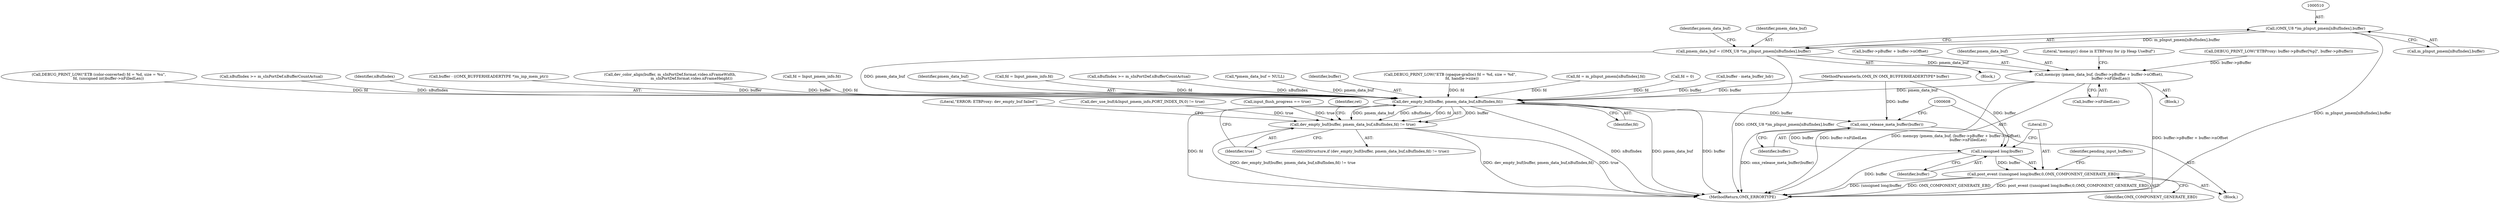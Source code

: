 digraph "0_Android_4ed06d14080d8667d5be14eed200e378cba78345_0@array" {
"1000509" [label="(Call,(OMX_U8 *)m_pInput_pmem[nBufIndex].buffer)"];
"1000507" [label="(Call,pmem_data_buf = (OMX_U8 *)m_pInput_pmem[nBufIndex].buffer)"];
"1000519" [label="(Call,memcpy (pmem_data_buf, (buffer->pBuffer + buffer->nOffset),\n                    buffer->nFilledLen))"];
"1000595" [label="(Call,dev_empty_buf(buffer, pmem_data_buf,nBufIndex,fd))"];
"1000594" [label="(Call,dev_empty_buf(buffer, pmem_data_buf,nBufIndex,fd) != true)"];
"1000604" [label="(Call,omx_release_meta_buffer(buffer))"];
"1000607" [label="(Call,(unsigned long)buffer)"];
"1000606" [label="(Call,post_event ((unsigned long)buffer,0,OMX_COMPONENT_GENERATE_EBD))"];
"1000509" [label="(Call,(OMX_U8 *)m_pInput_pmem[nBufIndex].buffer)"];
"1000503" [label="(Block,)"];
"1000597" [label="(Identifier,pmem_data_buf)"];
"1000345" [label="(Call,fd = Input_pmem_info.fd)"];
"1000267" [label="(Call,nBufIndex >= m_sInPortDef.nBufferCountActual)"];
"1000595" [label="(Call,dev_empty_buf(buffer, pmem_data_buf,nBufIndex,fd))"];
"1000281" [label="(Call,input_flush_progress == true)"];
"1000593" [label="(ControlStructure,if (dev_empty_buf(buffer, pmem_data_buf,nBufIndex,fd) != true))"];
"1000622" [label="(Identifier,ret)"];
"1000603" [label="(Literal,\"ERROR: ETBProxy: dev_empty_buf failed\")"];
"1000610" [label="(Literal,0)"];
"1000517" [label="(Identifier,pmem_data_buf)"];
"1000600" [label="(Identifier,true)"];
"1000604" [label="(Call,omx_release_meta_buffer(buffer))"];
"1000518" [label="(Block,)"];
"1000109" [label="(Call,*pmem_data_buf = NULL)"];
"1000520" [label="(Identifier,pmem_data_buf)"];
"1000596" [label="(Identifier,buffer)"];
"1000479" [label="(Call,DEBUG_PRINT_LOW(\"ETB (opaque-gralloc) fd = %d, size = %d\",\n                    fd, handle->size))"];
"1000609" [label="(Identifier,buffer)"];
"1000299" [label="(Call,fd = m_pInput_pmem[nBufIndex].fd)"];
"1000611" [label="(Identifier,OMX_COMPONENT_GENERATE_EBD)"];
"1000511" [label="(Call,m_pInput_pmem[nBufIndex].buffer)"];
"1000129" [label="(Call,fd = 0)"];
"1000508" [label="(Identifier,pmem_data_buf)"];
"1000159" [label="(Call,buffer - meta_buffer_hdr)"];
"1000544" [label="(Call,DEBUG_PRINT_LOW(\"ETB (color-converted) fd = %d, size = %u\",\n                fd, (unsigned int)buffer->nFilledLen))"];
"1000532" [label="(Literal,\"memcpy() done in ETBProxy for i/p Heap UseBuf\")"];
"1000103" [label="(MethodParameterIn,OMX_IN OMX_BUFFERHEADERTYPE* buffer)"];
"1000613" [label="(Identifier,pending_input_buffers)"];
"1000163" [label="(Call,nBufIndex >= m_sInPortDef.nBufferCountActual)"];
"1000623" [label="(MethodReturn,OMX_ERRORTYPE)"];
"1000507" [label="(Call,pmem_data_buf = (OMX_U8 *)m_pInput_pmem[nBufIndex].buffer)"];
"1000528" [label="(Call,buffer->nFilledLen)"];
"1000434" [label="(Call,dev_use_buf(&Input_pmem_info,PORT_INDEX_IN,0) != true)"];
"1000132" [label="(Call,DEBUG_PRINT_LOW(\"ETBProxy: buffer->pBuffer[%p]\", buffer->pBuffer))"];
"1000598" [label="(Identifier,nBufIndex)"];
"1000261" [label="(Call,buffer - ((OMX_BUFFERHEADERTYPE *)m_inp_mem_ptr))"];
"1000599" [label="(Identifier,fd)"];
"1000566" [label="(Call,dev_color_align(buffer, m_sInPortDef.format.video.nFrameWidth,\n                                    m_sInPortDef.format.video.nFrameHeight))"];
"1000601" [label="(Block,)"];
"1000607" [label="(Call,(unsigned long)buffer)"];
"1000606" [label="(Call,post_event ((unsigned long)buffer,0,OMX_COMPONENT_GENERATE_EBD))"];
"1000405" [label="(Call,fd = Input_pmem_info.fd)"];
"1000521" [label="(Call,buffer->pBuffer + buffer->nOffset)"];
"1000519" [label="(Call,memcpy (pmem_data_buf, (buffer->pBuffer + buffer->nOffset),\n                    buffer->nFilledLen))"];
"1000605" [label="(Identifier,buffer)"];
"1000594" [label="(Call,dev_empty_buf(buffer, pmem_data_buf,nBufIndex,fd) != true)"];
"1000509" -> "1000507"  [label="AST: "];
"1000509" -> "1000511"  [label="CFG: "];
"1000510" -> "1000509"  [label="AST: "];
"1000511" -> "1000509"  [label="AST: "];
"1000507" -> "1000509"  [label="CFG: "];
"1000509" -> "1000623"  [label="DDG: m_pInput_pmem[nBufIndex].buffer"];
"1000509" -> "1000507"  [label="DDG: m_pInput_pmem[nBufIndex].buffer"];
"1000507" -> "1000503"  [label="AST: "];
"1000508" -> "1000507"  [label="AST: "];
"1000517" -> "1000507"  [label="CFG: "];
"1000507" -> "1000623"  [label="DDG: (OMX_U8 *)m_pInput_pmem[nBufIndex].buffer"];
"1000507" -> "1000519"  [label="DDG: pmem_data_buf"];
"1000507" -> "1000595"  [label="DDG: pmem_data_buf"];
"1000519" -> "1000518"  [label="AST: "];
"1000519" -> "1000528"  [label="CFG: "];
"1000520" -> "1000519"  [label="AST: "];
"1000521" -> "1000519"  [label="AST: "];
"1000528" -> "1000519"  [label="AST: "];
"1000532" -> "1000519"  [label="CFG: "];
"1000519" -> "1000623"  [label="DDG: buffer->nFilledLen"];
"1000519" -> "1000623"  [label="DDG: memcpy (pmem_data_buf, (buffer->pBuffer + buffer->nOffset),\n                    buffer->nFilledLen)"];
"1000519" -> "1000623"  [label="DDG: buffer->pBuffer + buffer->nOffset"];
"1000132" -> "1000519"  [label="DDG: buffer->pBuffer"];
"1000519" -> "1000595"  [label="DDG: pmem_data_buf"];
"1000595" -> "1000594"  [label="AST: "];
"1000595" -> "1000599"  [label="CFG: "];
"1000596" -> "1000595"  [label="AST: "];
"1000597" -> "1000595"  [label="AST: "];
"1000598" -> "1000595"  [label="AST: "];
"1000599" -> "1000595"  [label="AST: "];
"1000600" -> "1000595"  [label="CFG: "];
"1000595" -> "1000623"  [label="DDG: fd"];
"1000595" -> "1000623"  [label="DDG: nBufIndex"];
"1000595" -> "1000623"  [label="DDG: pmem_data_buf"];
"1000595" -> "1000623"  [label="DDG: buffer"];
"1000595" -> "1000594"  [label="DDG: buffer"];
"1000595" -> "1000594"  [label="DDG: pmem_data_buf"];
"1000595" -> "1000594"  [label="DDG: nBufIndex"];
"1000595" -> "1000594"  [label="DDG: fd"];
"1000159" -> "1000595"  [label="DDG: buffer"];
"1000566" -> "1000595"  [label="DDG: buffer"];
"1000261" -> "1000595"  [label="DDG: buffer"];
"1000103" -> "1000595"  [label="DDG: buffer"];
"1000109" -> "1000595"  [label="DDG: pmem_data_buf"];
"1000163" -> "1000595"  [label="DDG: nBufIndex"];
"1000267" -> "1000595"  [label="DDG: nBufIndex"];
"1000129" -> "1000595"  [label="DDG: fd"];
"1000544" -> "1000595"  [label="DDG: fd"];
"1000299" -> "1000595"  [label="DDG: fd"];
"1000405" -> "1000595"  [label="DDG: fd"];
"1000345" -> "1000595"  [label="DDG: fd"];
"1000479" -> "1000595"  [label="DDG: fd"];
"1000595" -> "1000604"  [label="DDG: buffer"];
"1000594" -> "1000593"  [label="AST: "];
"1000594" -> "1000600"  [label="CFG: "];
"1000600" -> "1000594"  [label="AST: "];
"1000603" -> "1000594"  [label="CFG: "];
"1000622" -> "1000594"  [label="CFG: "];
"1000594" -> "1000623"  [label="DDG: dev_empty_buf(buffer, pmem_data_buf,nBufIndex,fd)"];
"1000594" -> "1000623"  [label="DDG: true"];
"1000594" -> "1000623"  [label="DDG: dev_empty_buf(buffer, pmem_data_buf,nBufIndex,fd) != true"];
"1000434" -> "1000594"  [label="DDG: true"];
"1000281" -> "1000594"  [label="DDG: true"];
"1000604" -> "1000601"  [label="AST: "];
"1000604" -> "1000605"  [label="CFG: "];
"1000605" -> "1000604"  [label="AST: "];
"1000608" -> "1000604"  [label="CFG: "];
"1000604" -> "1000623"  [label="DDG: omx_release_meta_buffer(buffer)"];
"1000103" -> "1000604"  [label="DDG: buffer"];
"1000604" -> "1000607"  [label="DDG: buffer"];
"1000607" -> "1000606"  [label="AST: "];
"1000607" -> "1000609"  [label="CFG: "];
"1000608" -> "1000607"  [label="AST: "];
"1000609" -> "1000607"  [label="AST: "];
"1000610" -> "1000607"  [label="CFG: "];
"1000607" -> "1000623"  [label="DDG: buffer"];
"1000607" -> "1000606"  [label="DDG: buffer"];
"1000103" -> "1000607"  [label="DDG: buffer"];
"1000606" -> "1000601"  [label="AST: "];
"1000606" -> "1000611"  [label="CFG: "];
"1000610" -> "1000606"  [label="AST: "];
"1000611" -> "1000606"  [label="AST: "];
"1000613" -> "1000606"  [label="CFG: "];
"1000606" -> "1000623"  [label="DDG: (unsigned long)buffer"];
"1000606" -> "1000623"  [label="DDG: OMX_COMPONENT_GENERATE_EBD"];
"1000606" -> "1000623"  [label="DDG: post_event ((unsigned long)buffer,0,OMX_COMPONENT_GENERATE_EBD)"];
}
